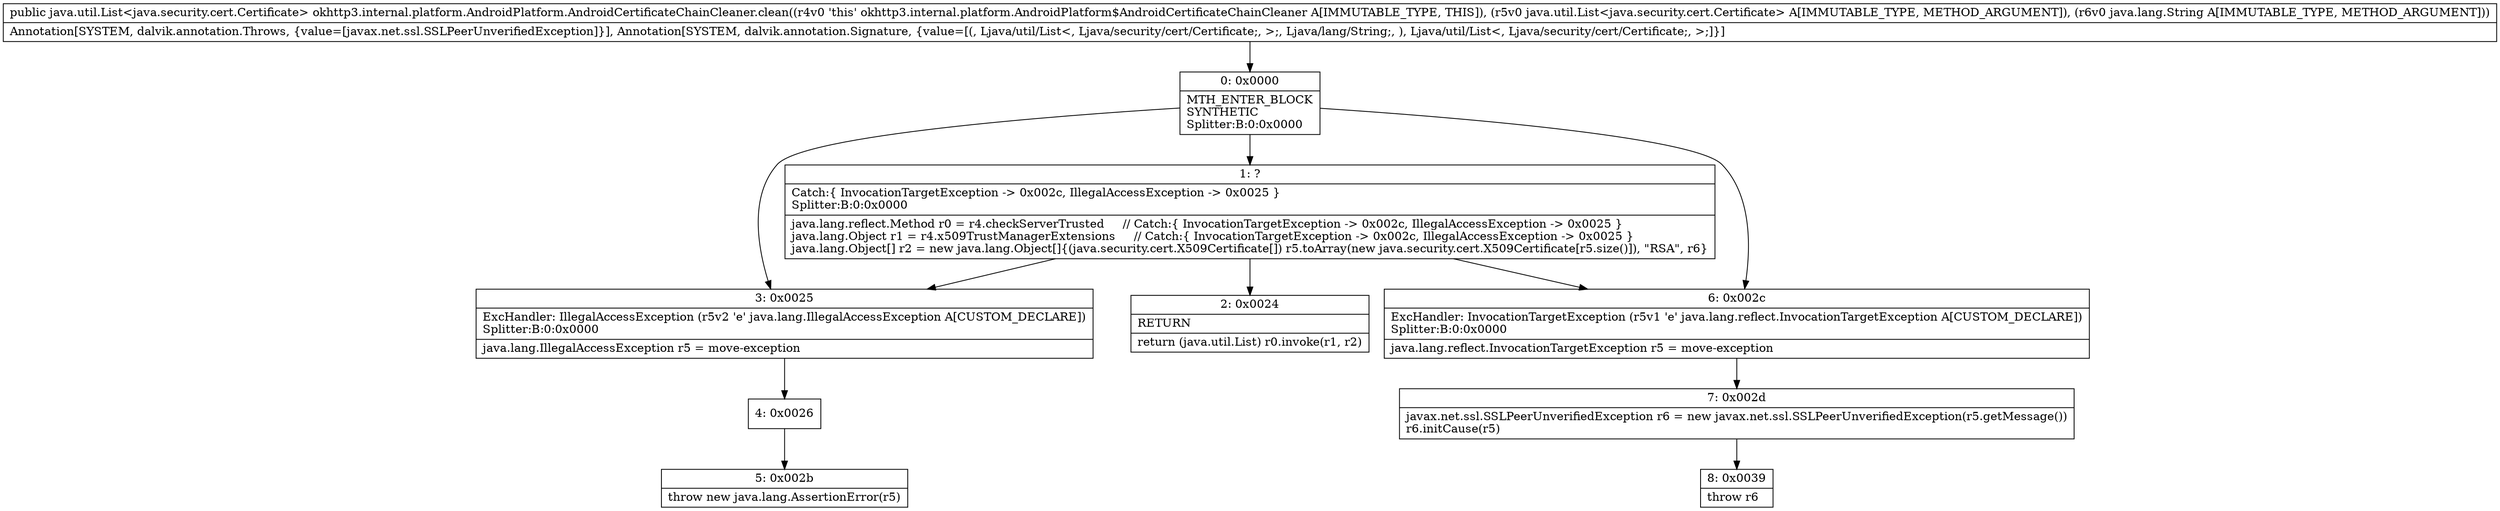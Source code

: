 digraph "CFG forokhttp3.internal.platform.AndroidPlatform.AndroidCertificateChainCleaner.clean(Ljava\/util\/List;Ljava\/lang\/String;)Ljava\/util\/List;" {
Node_0 [shape=record,label="{0\:\ 0x0000|MTH_ENTER_BLOCK\lSYNTHETIC\lSplitter:B:0:0x0000\l}"];
Node_1 [shape=record,label="{1\:\ ?|Catch:\{ InvocationTargetException \-\> 0x002c, IllegalAccessException \-\> 0x0025 \}\lSplitter:B:0:0x0000\l|java.lang.reflect.Method r0 = r4.checkServerTrusted     \/\/ Catch:\{ InvocationTargetException \-\> 0x002c, IllegalAccessException \-\> 0x0025 \}\ljava.lang.Object r1 = r4.x509TrustManagerExtensions     \/\/ Catch:\{ InvocationTargetException \-\> 0x002c, IllegalAccessException \-\> 0x0025 \}\ljava.lang.Object[] r2 = new java.lang.Object[]\{(java.security.cert.X509Certificate[]) r5.toArray(new java.security.cert.X509Certificate[r5.size()]), \"RSA\", r6\}\l}"];
Node_2 [shape=record,label="{2\:\ 0x0024|RETURN\l|return (java.util.List) r0.invoke(r1, r2)\l}"];
Node_3 [shape=record,label="{3\:\ 0x0025|ExcHandler: IllegalAccessException (r5v2 'e' java.lang.IllegalAccessException A[CUSTOM_DECLARE])\lSplitter:B:0:0x0000\l|java.lang.IllegalAccessException r5 = move\-exception\l}"];
Node_4 [shape=record,label="{4\:\ 0x0026}"];
Node_5 [shape=record,label="{5\:\ 0x002b|throw new java.lang.AssertionError(r5)\l}"];
Node_6 [shape=record,label="{6\:\ 0x002c|ExcHandler: InvocationTargetException (r5v1 'e' java.lang.reflect.InvocationTargetException A[CUSTOM_DECLARE])\lSplitter:B:0:0x0000\l|java.lang.reflect.InvocationTargetException r5 = move\-exception\l}"];
Node_7 [shape=record,label="{7\:\ 0x002d|javax.net.ssl.SSLPeerUnverifiedException r6 = new javax.net.ssl.SSLPeerUnverifiedException(r5.getMessage())\lr6.initCause(r5)\l}"];
Node_8 [shape=record,label="{8\:\ 0x0039|throw r6\l}"];
MethodNode[shape=record,label="{public java.util.List\<java.security.cert.Certificate\> okhttp3.internal.platform.AndroidPlatform.AndroidCertificateChainCleaner.clean((r4v0 'this' okhttp3.internal.platform.AndroidPlatform$AndroidCertificateChainCleaner A[IMMUTABLE_TYPE, THIS]), (r5v0 java.util.List\<java.security.cert.Certificate\> A[IMMUTABLE_TYPE, METHOD_ARGUMENT]), (r6v0 java.lang.String A[IMMUTABLE_TYPE, METHOD_ARGUMENT]))  | Annotation[SYSTEM, dalvik.annotation.Throws, \{value=[javax.net.ssl.SSLPeerUnverifiedException]\}], Annotation[SYSTEM, dalvik.annotation.Signature, \{value=[(, Ljava\/util\/List\<, Ljava\/security\/cert\/Certificate;, \>;, Ljava\/lang\/String;, ), Ljava\/util\/List\<, Ljava\/security\/cert\/Certificate;, \>;]\}]\l}"];
MethodNode -> Node_0;
Node_0 -> Node_1;
Node_0 -> Node_6;
Node_0 -> Node_3;
Node_1 -> Node_2;
Node_1 -> Node_6;
Node_1 -> Node_3;
Node_3 -> Node_4;
Node_4 -> Node_5;
Node_6 -> Node_7;
Node_7 -> Node_8;
}

